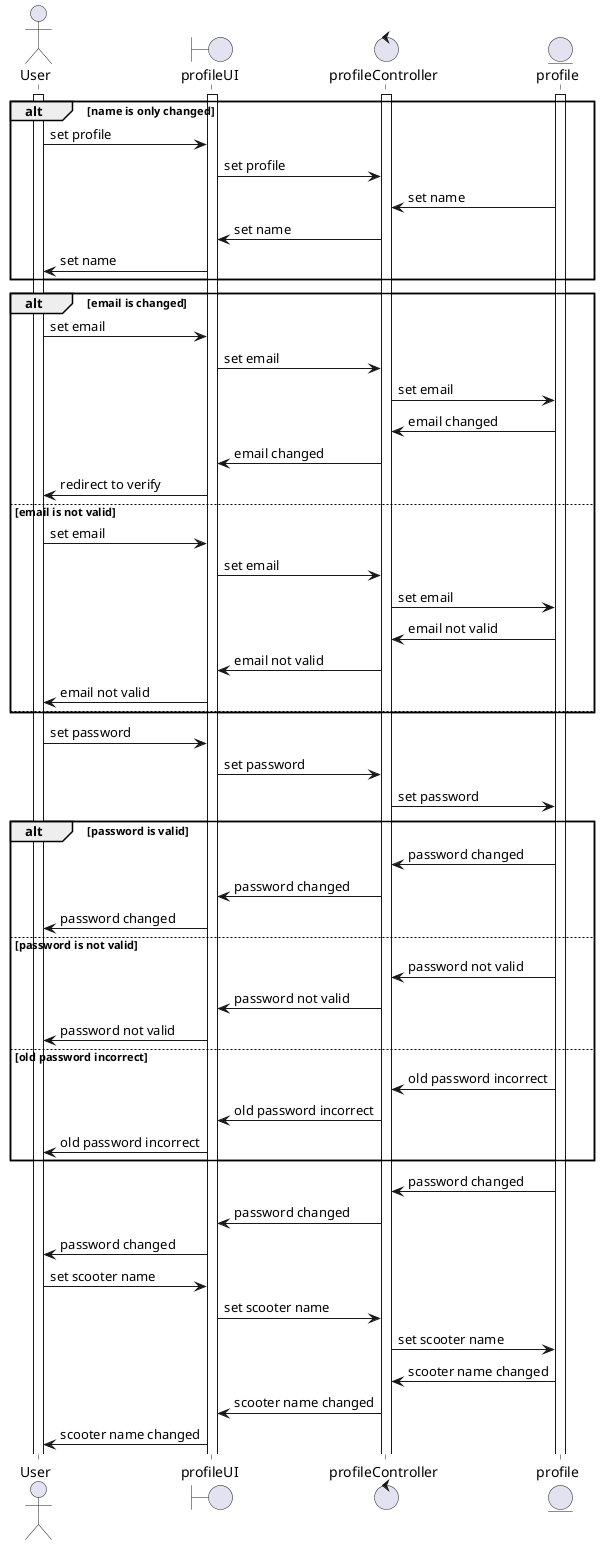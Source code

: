 
@startuml set_profile
actor User as u
boundary profileUI as up
control profileController as pc
entity profile as p

activate u

activate up

activate pc
activate p
deactivate p
deactivate pc
deactivate up
deactivate u
alt name is only changed
    u -> up : set profile
    up -> pc : set profile
    p -> pc : set name
    pc -> up : set name
    up -> u : set name

end

alt email is changed
    u -> up : set email
    up -> pc : set email
    pc -> p : set email
    p -> pc : email changed
    pc -> up : email changed
    up -> u : redirect to verify
else email is not valid
    u -> up : set email
    up -> pc : set email
    pc -> p : set email
    p -> pc : email not valid
    pc -> up : email not valid
    up -> u : email not valid
else
end
u -> up : set password
up -> pc : set password
pc -> p : set password
alt password is valid
    p -> pc : password changed
    pc -> up : password changed
    up -> u : password changed
else password is not valid
    ' u -> up : set password
    ' up -> pc : set password
    ' pc -> p : set password
    p -> pc : password not valid
    pc -> up : password not valid
    up -> u : password not valid
else old password incorrect
    ' u -> up : set password
    ' up -> pc : set password
    ' pc -> p : set password
    p -> pc : old password incorrect
    pc -> up : old password incorrect
    up -> u : old password incorrect
end

p -> pc : password changed
pc -> up : password changed
up -> u :password changed

    u -> up : set scooter name
    up -> pc : set scooter name
    pc -> p : set scooter name
    p -> pc : scooter name changed
    pc -> up : scooter name changed
    up -> u : scooter name changed



@enduml
